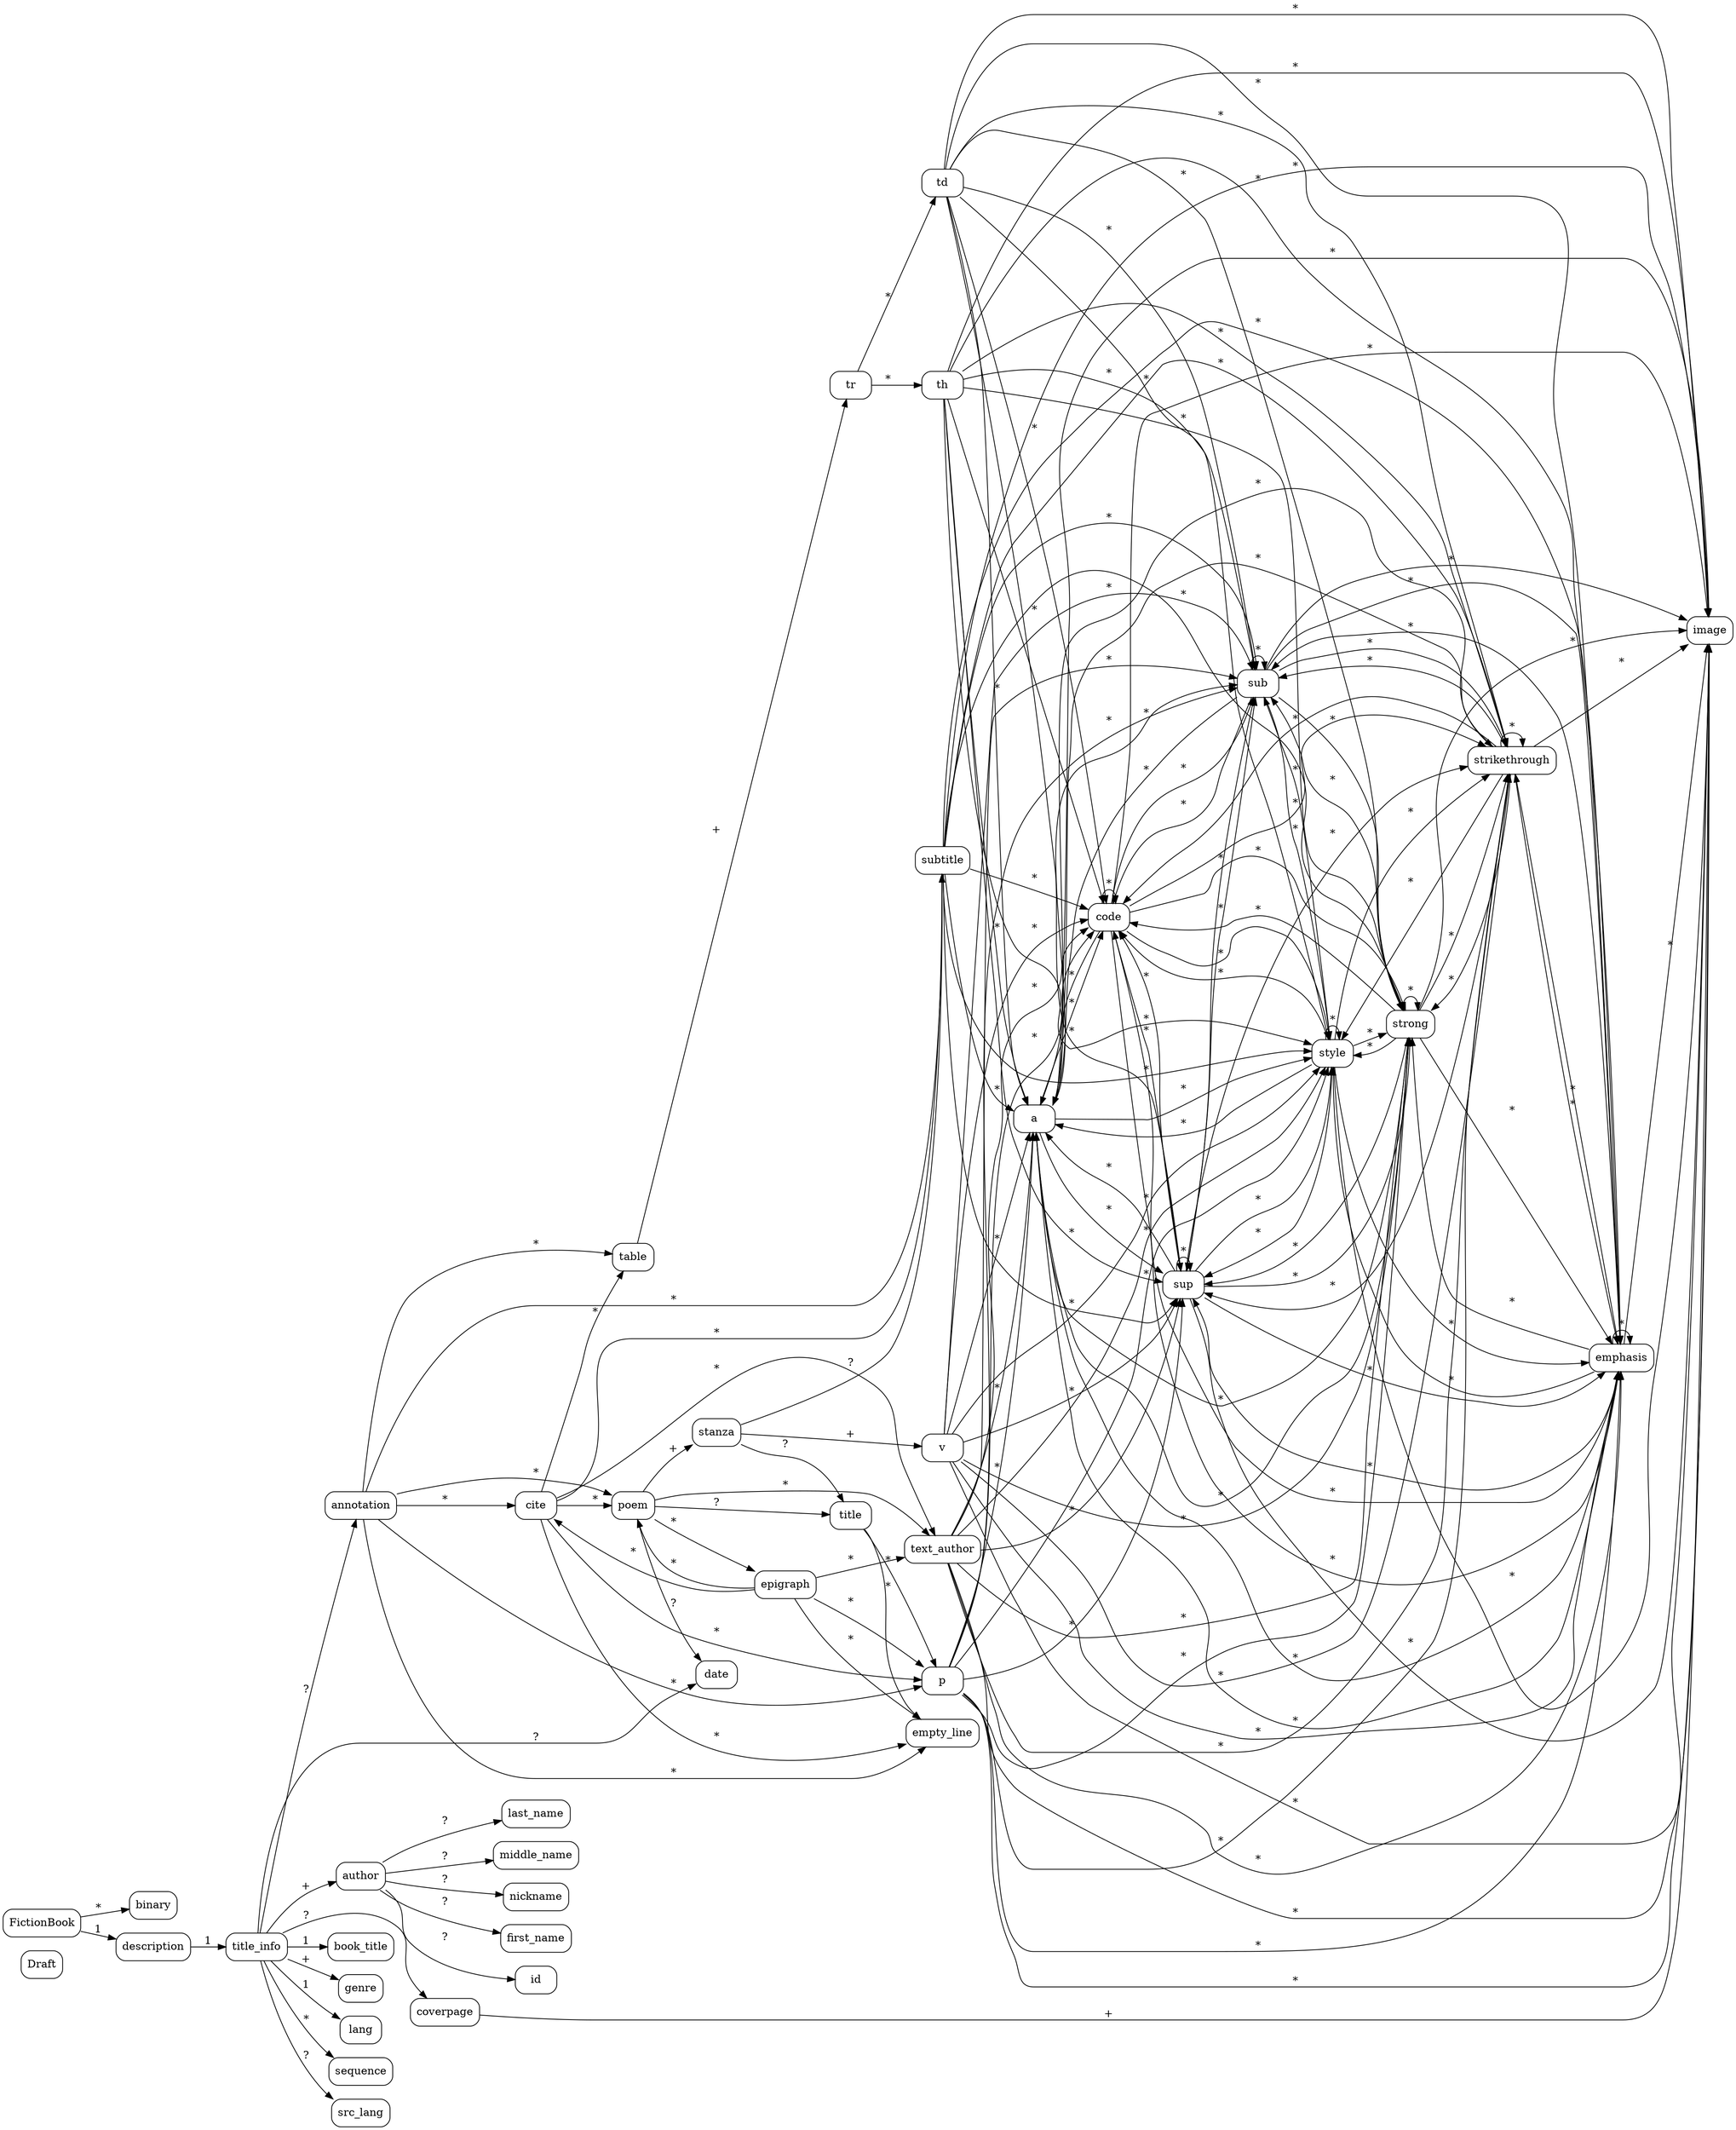 // States
digraph BillsStates {
 rankdir="LR";
 node [shape=rectangle, style=rounded ];
 // nodes
 Draft;
 // relations
 FictionBook	->	binary		[ label = "*" ];
 FictionBook	->	description	[ label = "1" ];
 a		->	code		[ label = "*" ];
 a		->	emphasis	[ label = "*" ];
 a		->	image		[ label = "*" ];
 a		->	strikethrough	[ label = "*" ];
 a		->	strong		[ label = "*" ];
 a		->	style		[ label = "*" ];
 a		->	sub		[ label = "*" ];
 a		->	sup		[ label = "*" ];
 annotation	->	cite		[ label = "*" ];
 annotation	->	empty_line	[ label = "*" ];
 annotation	->	p		[ label = "*" ];
 annotation	->	poem		[ label = "*" ];
 annotation	->	subtitle	[ label = "*" ];
 annotation	->	table		[ label = "*" ];
 author		->	first_name	[ label = "?" ];
 author		->	id		[ label = "?" ];
 author		->	last_name	[ label = "?" ];
 author		->	middle_name	[ label = "?" ];
 author		->	nickname	[ label = "?" ];
 cite		->	empty_line	[ label = "*" ];
 cite		->	p		[ label = "*" ];
 cite		->	poem		[ label = "*" ];
 cite		->	subtitle	[ label = "*" ];
 cite		->	table		[ label = "*" ];
 cite		->	text_author	[ label = "*" ];
 code		->	a		[ label = "*" ];
 code		->	code		[ label = "*" ];
 code		->	emphasis	[ label = "*" ];
 code		->	image		[ label = "*" ];
 code		->	strikethrough	[ label = "*" ];
 code		->	strong		[ label = "*" ];
 code		->	style		[ label = "*" ];
 code		->	sub		[ label = "*" ];
 code		->	sup		[ label = "*" ];
 coverpage	->	image		[ label = "+" ];
 description	->	title_info	[ label = "1" ];
 emphasis	->	a		[ label = "*" ];
 emphasis	->	code		[ label = "*" ];
 emphasis	->	emphasis	[ label = "*" ];
 emphasis	->	image		[ label = "*" ];
 emphasis	->	strikethrough	[ label = "*" ];
 emphasis	->	strong		[ label = "*" ];
 emphasis	->	style		[ label = "*" ];
 emphasis	->	sub		[ label = "*" ];
 emphasis	->	sup		[ label = "*" ];
 epigraph	->	cite		[ label = "*" ];
 epigraph	->	empty_line	[ label = "*" ];
 epigraph	->	p		[ label = "*" ];
 epigraph	->	poem		[ label = "*" ];
 epigraph	->	text_author	[ label = "*" ];
 p		->	a		[ label = "*" ];
 p		->	code		[ label = "*" ];
 p		->	emphasis	[ label = "*" ];
 p		->	image		[ label = "*" ];
 p		->	strikethrough	[ label = "*" ];
 p		->	strong		[ label = "*" ];
 p		->	style		[ label = "*" ];
 p		->	sub		[ label = "*" ];
 p		->	sup		[ label = "*" ];
 poem		->	date		[ label = "?" ];
 poem		->	epigraph	[ label = "*" ];
 poem		->	stanza		[ label = "+" ];
 poem		->	text_author	[ label = "*" ];
 poem		->	title		[ label = "?" ];
 stanza		->	subtitle	[ label = "?" ];
 stanza		->	title		[ label = "?" ];
 stanza		->	v		[ label = "+" ];
 strikethrough	->	a		[ label = "*" ];
 strikethrough	->	code		[ label = "*" ];
 strikethrough	->	emphasis	[ label = "*" ];
 strikethrough	->	image		[ label = "*" ];
 strikethrough	->	strikethrough	[ label = "*" ];
 strikethrough	->	strong		[ label = "*" ];
 strikethrough	->	style		[ label = "*" ];
 strikethrough	->	sub		[ label = "*" ];
 strikethrough	->	sup		[ label = "*" ];
 strong		->	a		[ label = "*" ];
 strong		->	code		[ label = "*" ];
 strong		->	emphasis	[ label = "*" ];
 strong		->	image		[ label = "*" ];
 strong		->	strikethrough	[ label = "*" ];
 strong		->	strong		[ label = "*" ];
 strong		->	style		[ label = "*" ];
 strong		->	sub		[ label = "*" ];
 strong		->	sup		[ label = "*" ];
 style		->	a		[ label = "*" ];
 style		->	code		[ label = "*" ];
 style		->	emphasis	[ label = "*" ];
 style		->	image		[ label = "*" ];
 style		->	strikethrough	[ label = "*" ];
 style		->	strong		[ label = "*" ];
 style		->	style		[ label = "*" ];
 style		->	sub		[ label = "*" ];
 style		->	sup		[ label = "*" ];
 sub		->	a		[ label = "*" ];
 sub		->	code		[ label = "*" ];
 sub		->	emphasis	[ label = "*" ];
 sub		->	image		[ label = "*" ];
 sub		->	strikethrough	[ label = "*" ];
 sub		->	strong		[ label = "*" ];
 sub		->	style		[ label = "*" ];
 sub		->	sub		[ label = "*" ];
 sub		->	sup		[ label = "*" ];
 subtitle	->	a		[ label = "*" ];
 subtitle	->	code		[ label = "*" ];
 subtitle	->	emphasis	[ label = "*" ];
 subtitle	->	image		[ label = "*" ];
 subtitle	->	strikethrough	[ label = "*" ];
 subtitle	->	strong		[ label = "*" ];
 subtitle	->	style		[ label = "*" ];
 subtitle	->	sub		[ label = "*" ];
 subtitle	->	sup		[ label = "*" ];
 sup		->	a		[ label = "*" ];
 sup		->	code		[ label = "*" ];
 sup		->	emphasis	[ label = "*" ];
 sup		->	image		[ label = "*" ];
 sup		->	strikethrough	[ label = "*" ];
 sup		->	strong		[ label = "*" ];
 sup		->	style		[ label = "*" ];
 sup		->	sub		[ label = "*" ];
 sup		->	sup		[ label = "*" ];
 table		->	tr		[ label = "+" ];
 td		->	a		[ label = "*" ];
 td		->	code		[ label = "*" ];
 td		->	emphasis	[ label = "*" ];
 td		->	image		[ label = "*" ];
 td		->	strikethrough	[ label = "*" ];
 td		->	strong		[ label = "*" ];
 td		->	style		[ label = "*" ];
 td		->	sub		[ label = "*" ];
 td		->	sup		[ label = "*" ];
 text_author	->	a		[ label = "*" ];
 text_author	->	code		[ label = "*" ];
 text_author	->	emphasis	[ label = "*" ];
 text_author	->	image		[ label = "*" ];
 text_author	->	strikethrough	[ label = "*" ];
 text_author	->	strong		[ label = "*" ];
 text_author	->	style		[ label = "*" ];
 text_author	->	sub		[ label = "*" ];
 text_author	->	sup		[ label = "*" ];
 th		->	a		[ label = "*" ];
 th		->	code		[ label = "*" ];
 th		->	emphasis	[ label = "*" ];
 th		->	image		[ label = "*" ];
 th		->	strikethrough	[ label = "*" ];
 th		->	strong		[ label = "*" ];
 th		->	style		[ label = "*" ];
 th		->	sub		[ label = "*" ];
 th		->	sup		[ label = "*" ];
 title		->	empty_line	[ label = "*" ];
 title		->	p		[ label = "*" ];
 title_info	->	annotation	[ label = "?" ];
 title_info	->	author		[ label = "+" ];
 title_info	->	book_title	[ label = "1" ];
 title_info	->	coverpage	[ label = "?" ];
 title_info	->	date		[ label = "?" ];
 title_info	->	genre		[ label = "+" ];
 title_info	->	lang		[ label = "1" ];
 title_info	->	sequence	[ label = "*" ];
 title_info	->	src_lang	[ label = "?" ];
 tr		->	td		[ label = "*" ];
 tr		->	th		[ label = "*" ];
 v		->	a		[ label = "*" ];
 v		->	code		[ label = "*" ];
 v		->	emphasis	[ label = "*" ];
 v		->	image		[ label = "*" ];
 v		->	strikethrough	[ label = "*" ];
 v		->	strong		[ label = "*" ];
 v		->	style		[ label = "*" ];
 v		->	sub		[ label = "*" ];
 v		->	sup		[ label = "*" ];
}
